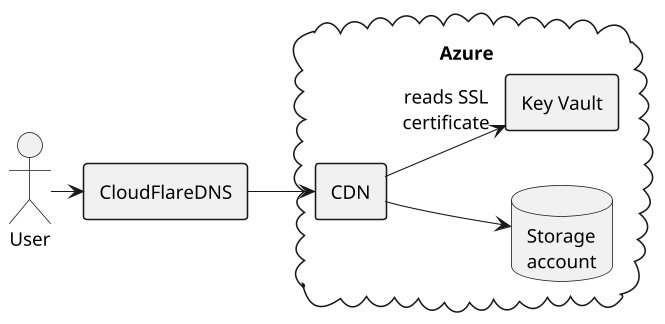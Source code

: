 @startuml

skinparam monochrome true
skinparam ranksep 20
skinparam dpi 150
skinparam arrowThickness 0.7
skinparam packageTitleAlignment left
skinparam usecaseBorderThickness 0.4
skinparam defaultFontSize 12
skinparam rectangleBorderThickness 1
left to right direction 

actor User
cloud Azure{
database storage as "Storage\naccount"
rectangle CDN
rectangle vault as "Key Vault"
}
rectangle "CloudFlareDNS"

User --> CloudFlareDNS
CloudFlareDNS --> CDN
CDN --> storage
CDN --> vault: reads SSL\ncertificate
@enduml